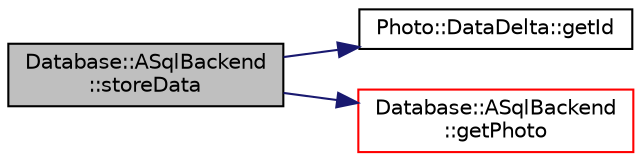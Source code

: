 digraph "Database::ASqlBackend::storeData"
{
 // LATEX_PDF_SIZE
  edge [fontname="Helvetica",fontsize="10",labelfontname="Helvetica",labelfontsize="10"];
  node [fontname="Helvetica",fontsize="10",shape=record];
  rankdir="LR";
  Node1 [label="Database::ASqlBackend\l::storeData",height=0.2,width=0.4,color="black", fillcolor="grey75", style="filled", fontcolor="black",tooltip="store photo data"];
  Node1 -> Node2 [color="midnightblue",fontsize="10",style="solid",fontname="Helvetica"];
  Node2 [label="Photo::DataDelta::getId",height=0.2,width=0.4,color="black", fillcolor="white", style="filled",URL="$class_photo_1_1_data_delta.html#a8dbb1d880f0c0b37a9629fae8d098413",tooltip=" "];
  Node1 -> Node3 [color="midnightblue",fontsize="10",style="solid",fontname="Helvetica"];
  Node3 [label="Database::ASqlBackend\l::getPhoto",height=0.2,width=0.4,color="red", fillcolor="white", style="filled",URL="$class_database_1_1_a_sql_backend.html#a93d6664d9c92ca8a176d01c941ea149a",tooltip="get particular photo"];
}
